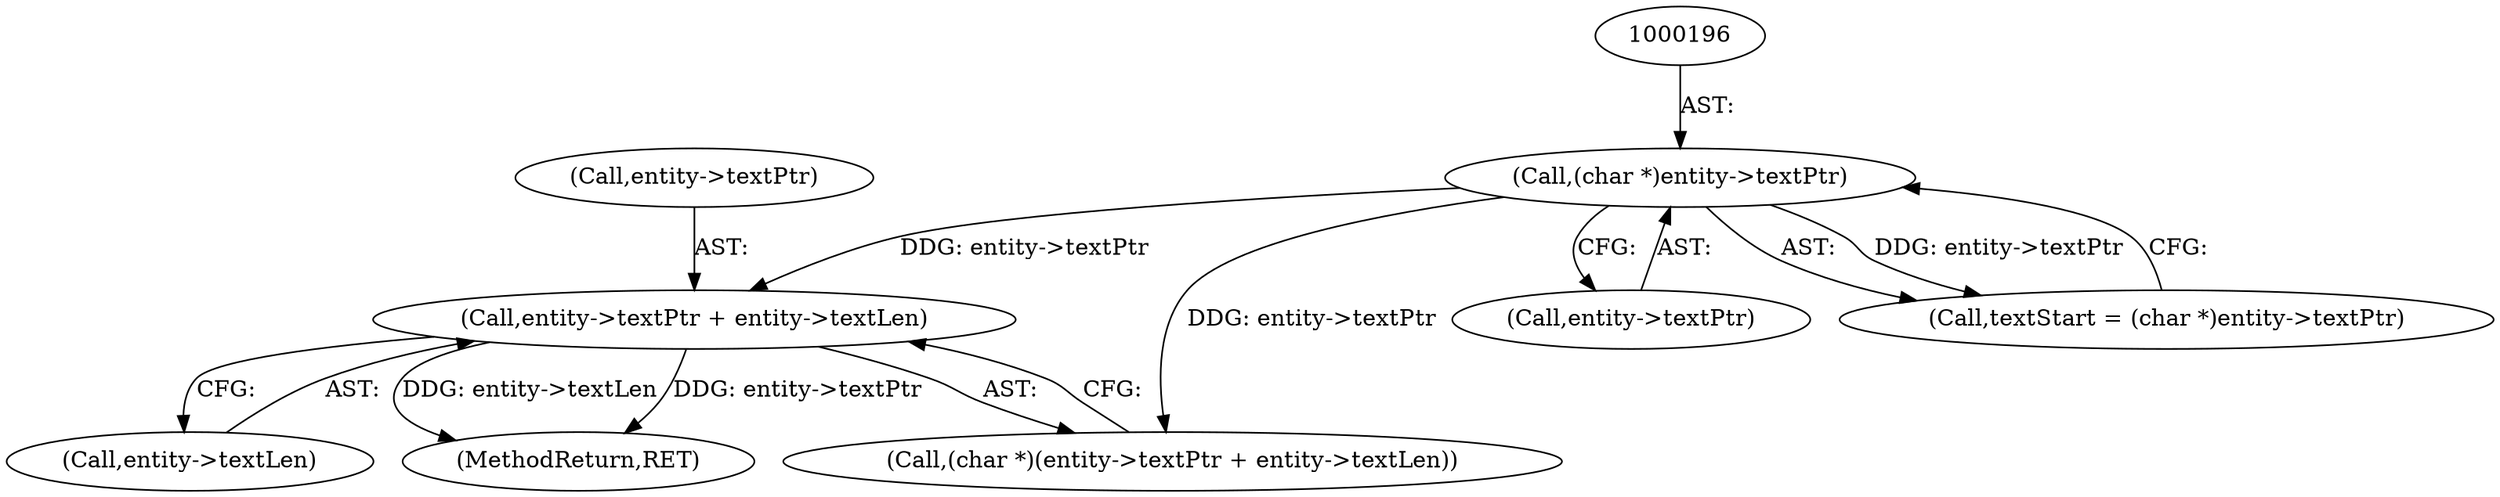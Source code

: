 digraph "0_libexpat_c20b758c332d9a13afbbb276d30db1d183a85d43_2@pointer" {
"1000204" [label="(Call,entity->textPtr + entity->textLen)"];
"1000195" [label="(Call,(char *)entity->textPtr)"];
"1000197" [label="(Call,entity->textPtr)"];
"1000208" [label="(Call,entity->textLen)"];
"1000321" [label="(MethodReturn,RET)"];
"1000202" [label="(Call,(char *)(entity->textPtr + entity->textLen))"];
"1000205" [label="(Call,entity->textPtr)"];
"1000204" [label="(Call,entity->textPtr + entity->textLen)"];
"1000195" [label="(Call,(char *)entity->textPtr)"];
"1000193" [label="(Call,textStart = (char *)entity->textPtr)"];
"1000204" -> "1000202"  [label="AST: "];
"1000204" -> "1000208"  [label="CFG: "];
"1000205" -> "1000204"  [label="AST: "];
"1000208" -> "1000204"  [label="AST: "];
"1000202" -> "1000204"  [label="CFG: "];
"1000204" -> "1000321"  [label="DDG: entity->textLen"];
"1000204" -> "1000321"  [label="DDG: entity->textPtr"];
"1000195" -> "1000204"  [label="DDG: entity->textPtr"];
"1000195" -> "1000193"  [label="AST: "];
"1000195" -> "1000197"  [label="CFG: "];
"1000196" -> "1000195"  [label="AST: "];
"1000197" -> "1000195"  [label="AST: "];
"1000193" -> "1000195"  [label="CFG: "];
"1000195" -> "1000193"  [label="DDG: entity->textPtr"];
"1000195" -> "1000202"  [label="DDG: entity->textPtr"];
}
